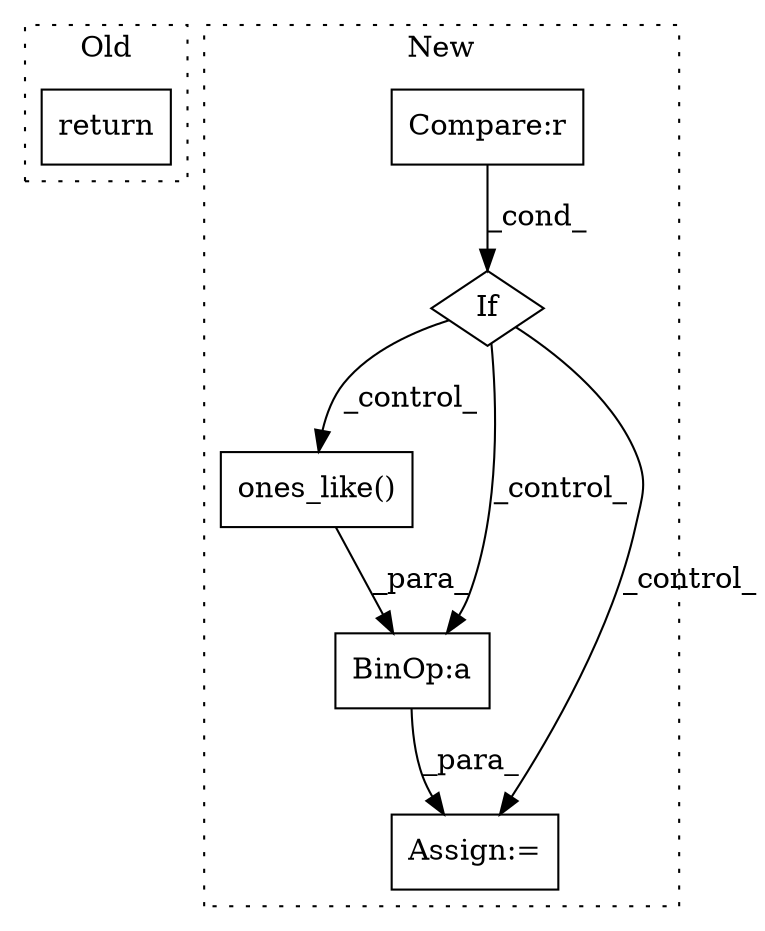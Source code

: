 digraph G {
subgraph cluster0 {
1 [label="return" a="93" s="1858" l="7" shape="box"];
label = "Old";
style="dotted";
}
subgraph cluster1 {
2 [label="ones_like()" a="75" s="2149,2176" l="16,1" shape="box"];
3 [label="Assign:=" a="68" s="2315" l="3" shape="box"];
4 [label="If" a="96" s="1383" l="3" shape="diamond"];
5 [label="Compare:r" a="40" s="1386" l="25" shape="box"];
6 [label="BinOp:a" a="82" s="2329" l="3" shape="box"];
label = "New";
style="dotted";
}
2 -> 6 [label="_para_"];
4 -> 3 [label="_control_"];
4 -> 6 [label="_control_"];
4 -> 2 [label="_control_"];
5 -> 4 [label="_cond_"];
6 -> 3 [label="_para_"];
}